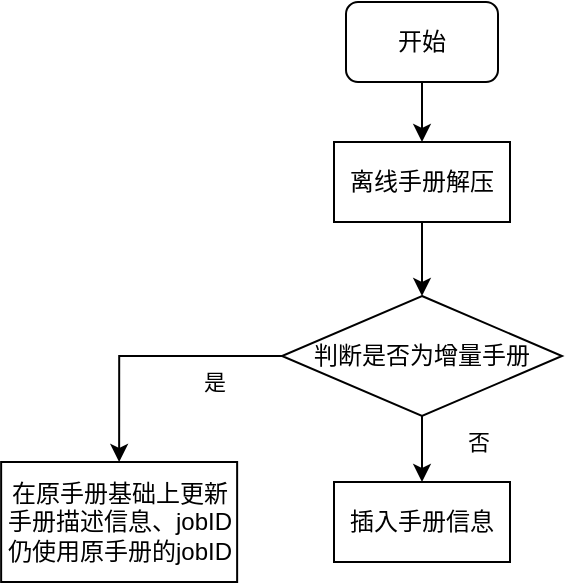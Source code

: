 <mxfile version="20.8.23" type="github">
  <diagram name="第 1 页" id="abJZbId-rL2KZnV-gO2B">
    <mxGraphModel dx="600" dy="327" grid="1" gridSize="10" guides="1" tooltips="1" connect="1" arrows="1" fold="1" page="1" pageScale="1" pageWidth="827" pageHeight="1169" math="0" shadow="0">
      <root>
        <mxCell id="0" />
        <mxCell id="1" parent="0" />
        <mxCell id="caB3qnpmkLnkEY1W6klu-3" value="" style="edgeStyle=orthogonalEdgeStyle;rounded=0;orthogonalLoop=1;jettySize=auto;html=1;" edge="1" parent="1" source="caB3qnpmkLnkEY1W6klu-1" target="caB3qnpmkLnkEY1W6klu-2">
          <mxGeometry relative="1" as="geometry" />
        </mxCell>
        <mxCell id="caB3qnpmkLnkEY1W6klu-1" value="开始" style="rounded=1;whiteSpace=wrap;html=1;" vertex="1" parent="1">
          <mxGeometry x="354" y="50" width="76" height="40" as="geometry" />
        </mxCell>
        <mxCell id="caB3qnpmkLnkEY1W6klu-6" style="edgeStyle=orthogonalEdgeStyle;rounded=0;orthogonalLoop=1;jettySize=auto;html=1;" edge="1" parent="1" source="caB3qnpmkLnkEY1W6klu-2" target="caB3qnpmkLnkEY1W6klu-5">
          <mxGeometry relative="1" as="geometry" />
        </mxCell>
        <mxCell id="caB3qnpmkLnkEY1W6klu-2" value="离线手册解压" style="rounded=0;whiteSpace=wrap;html=1;" vertex="1" parent="1">
          <mxGeometry x="348" y="120" width="88" height="40" as="geometry" />
        </mxCell>
        <mxCell id="caB3qnpmkLnkEY1W6klu-8" style="edgeStyle=orthogonalEdgeStyle;rounded=0;orthogonalLoop=1;jettySize=auto;html=1;entryX=0.5;entryY=0;entryDx=0;entryDy=0;exitX=0;exitY=0.5;exitDx=0;exitDy=0;" edge="1" parent="1" source="caB3qnpmkLnkEY1W6klu-5" target="caB3qnpmkLnkEY1W6klu-7">
          <mxGeometry relative="1" as="geometry" />
        </mxCell>
        <mxCell id="caB3qnpmkLnkEY1W6klu-11" value="是" style="edgeLabel;html=1;align=center;verticalAlign=middle;resizable=0;points=[];" vertex="1" connectable="0" parent="caB3qnpmkLnkEY1W6klu-8">
          <mxGeometry x="-0.265" y="1" relative="1" as="geometry">
            <mxPoint x="15" y="12" as="offset" />
          </mxGeometry>
        </mxCell>
        <mxCell id="caB3qnpmkLnkEY1W6klu-10" style="edgeStyle=orthogonalEdgeStyle;rounded=0;orthogonalLoop=1;jettySize=auto;html=1;entryX=0.5;entryY=0;entryDx=0;entryDy=0;" edge="1" parent="1" source="caB3qnpmkLnkEY1W6klu-5" target="caB3qnpmkLnkEY1W6klu-9">
          <mxGeometry relative="1" as="geometry" />
        </mxCell>
        <mxCell id="caB3qnpmkLnkEY1W6klu-5" value="判断是否为增量手册" style="rhombus;whiteSpace=wrap;html=1;" vertex="1" parent="1">
          <mxGeometry x="322" y="197" width="140" height="60" as="geometry" />
        </mxCell>
        <mxCell id="caB3qnpmkLnkEY1W6klu-7" value="在原手册基础上更新手册描述信息、jobID仍使用原手册的jobID" style="rounded=0;whiteSpace=wrap;html=1;" vertex="1" parent="1">
          <mxGeometry x="181.57" y="280" width="118" height="60" as="geometry" />
        </mxCell>
        <mxCell id="caB3qnpmkLnkEY1W6klu-9" value="插入手册信息" style="rounded=0;whiteSpace=wrap;html=1;" vertex="1" parent="1">
          <mxGeometry x="348" y="290" width="88" height="40" as="geometry" />
        </mxCell>
        <mxCell id="caB3qnpmkLnkEY1W6klu-12" value="否" style="edgeLabel;html=1;align=center;verticalAlign=middle;resizable=0;points=[];" vertex="1" connectable="0" parent="1">
          <mxGeometry x="299.571" y="250" as="geometry">
            <mxPoint x="120" y="20" as="offset" />
          </mxGeometry>
        </mxCell>
      </root>
    </mxGraphModel>
  </diagram>
</mxfile>

